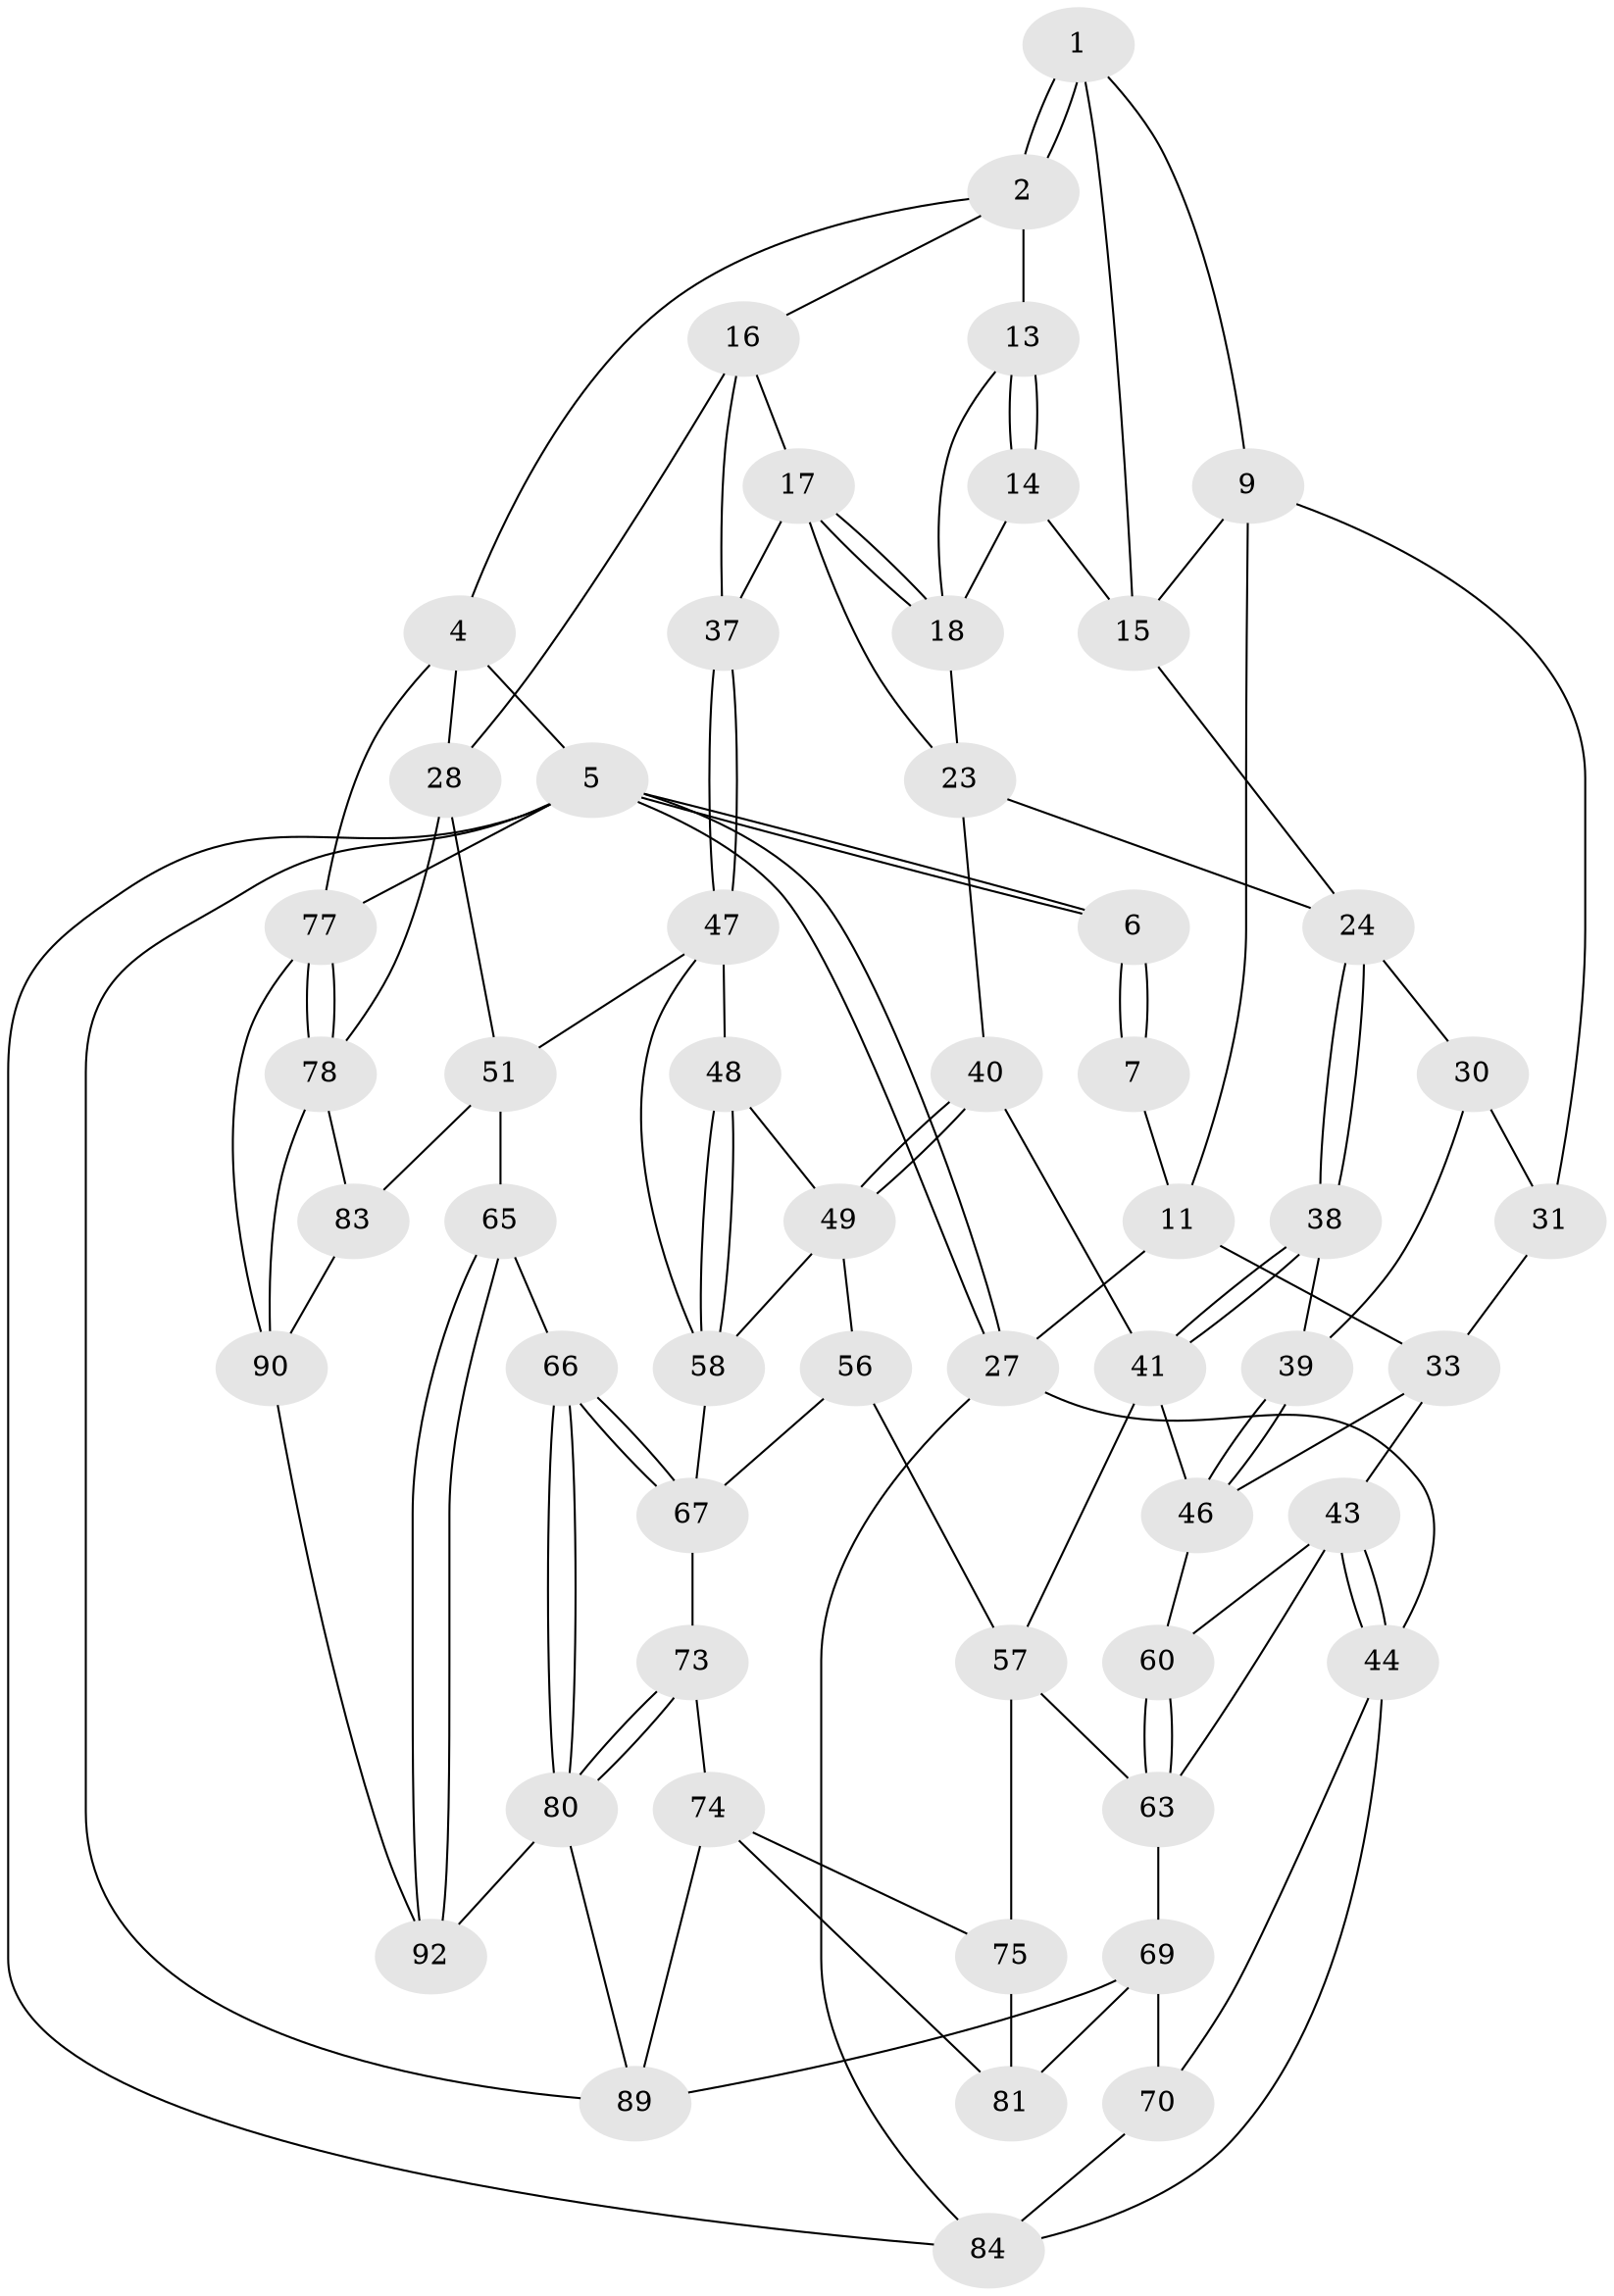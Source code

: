 // original degree distribution, {3: 0.02127659574468085, 5: 0.6170212765957447, 6: 0.1702127659574468, 4: 0.19148936170212766}
// Generated by graph-tools (version 1.1) at 2025/11/02/27/25 16:11:56]
// undirected, 55 vertices, 118 edges
graph export_dot {
graph [start="1"]
  node [color=gray90,style=filled];
  1 [pos="+0.2890927635995886+0",super="+8"];
  2 [pos="+0.5731695684673743+0",super="+3"];
  4 [pos="+1+0"];
  5 [pos="+0+0",super="+94"];
  6 [pos="+0+0"];
  7 [pos="+0+0",super="+12"];
  9 [pos="+0.1599369011797076+0.1481029817211368",super="+10"];
  11 [pos="+0.11488033044990374+0.20682745372568784",super="+26"];
  13 [pos="+0.546521867313087+0",super="+19"];
  14 [pos="+0.4050750479075608+0.1777131713322368",super="+21"];
  15 [pos="+0.33855716748669606+0.0990488136986892",super="+20"];
  16 [pos="+0.8931222978300782+0",super="+29"];
  17 [pos="+0.6062160246160888+0.29451911820701493",super="+35"];
  18 [pos="+0.5458576407770356+0.263584584099331",super="+22"];
  23 [pos="+0.3869012179238894+0.3125002217152172",super="+36"];
  24 [pos="+0.37219603093700043+0.31732022836085416",super="+25"];
  27 [pos="+0+0.2977388362115494",super="+45"];
  28 [pos="+1+0.5048313951353912",super="+50"];
  30 [pos="+0.25571321937081104+0.28919788298546756",super="+34"];
  31 [pos="+0.16043776155543124+0.24217249661044948",super="+32"];
  33 [pos="+0.10126687265224682+0.4497137511791937",super="+42"];
  37 [pos="+0.7274485257490085+0.4108848781875383"];
  38 [pos="+0.3559133095699381+0.3817530279014533"];
  39 [pos="+0.2523196854679847+0.4774854515254089"];
  40 [pos="+0.49981708831479005+0.5336446469756359"];
  41 [pos="+0.4402986916900764+0.5139189535149405",super="+53"];
  43 [pos="+0.0677447361299728+0.6251583382779334",super="+61"];
  44 [pos="+0.007335009696251084+0.6463658193320925",super="+71"];
  46 [pos="+0.26049279477769993+0.5297954660336797",super="+54"];
  47 [pos="+0.7109443163842618+0.534824475420721",super="+52"];
  48 [pos="+0.6192607192504497+0.5939270073891086"];
  49 [pos="+0.5024606907252434+0.5433213350874344",super="+55"];
  51 [pos="+0.7749607461360374+0.6355072778565061",super="+64"];
  56 [pos="+0.4567731597423094+0.6771880535464468"];
  57 [pos="+0.4327168920337502+0.6866373082772423",super="+62"];
  58 [pos="+0.63919684647936+0.6882294128254293",super="+59"];
  60 [pos="+0.2780026426355131+0.6072286834012475"];
  63 [pos="+0.2885848740326628+0.711694800131163",super="+68"];
  65 [pos="+0.7583313716270993+0.8406439217918356"];
  66 [pos="+0.6822529056295207+0.8362399642119134"];
  67 [pos="+0.6379953209678983+0.7243940896775458",super="+72"];
  69 [pos="+0.20039442863193468+0.8406123404312582",super="+82"];
  70 [pos="+0.16011318600126317+0.8326615840910594"];
  73 [pos="+0.5289050572173534+0.834584131404466"];
  74 [pos="+0.4541188627415441+0.8570557974156032",super="+87"];
  75 [pos="+0.4431145431368418+0.8518062004751763",super="+76"];
  77 [pos="+1+1"];
  78 [pos="+1+0.7572076391149659",super="+79"];
  80 [pos="+0.6259276798443667+0.8737530246540743",super="+88"];
  81 [pos="+0.2746728541642284+0.8816658969669421",super="+86"];
  83 [pos="+0.806839170184718+0.8199977363201093"];
  84 [pos="+0+1",super="+85"];
  89 [pos="+0.49937444586580776+1",super="+93"];
  90 [pos="+0.8933961265350272+0.8665861350743176",super="+91"];
  92 [pos="+0.8951991688134033+1"];
  1 -- 2;
  1 -- 2;
  1 -- 9;
  1 -- 15;
  2 -- 13;
  2 -- 16;
  2 -- 4;
  4 -- 5;
  4 -- 28;
  4 -- 77;
  5 -- 6;
  5 -- 6;
  5 -- 27;
  5 -- 27;
  5 -- 77;
  5 -- 84;
  5 -- 89;
  6 -- 7 [weight=2];
  6 -- 7;
  7 -- 11;
  9 -- 15;
  9 -- 11;
  9 -- 31;
  11 -- 27;
  11 -- 33;
  13 -- 14 [weight=2];
  13 -- 14;
  13 -- 18;
  14 -- 15;
  14 -- 18;
  15 -- 24;
  16 -- 17;
  16 -- 28;
  16 -- 37;
  17 -- 18;
  17 -- 18;
  17 -- 37;
  17 -- 23;
  18 -- 23;
  23 -- 24;
  23 -- 40;
  24 -- 38;
  24 -- 38;
  24 -- 30;
  27 -- 44;
  27 -- 84;
  28 -- 51;
  28 -- 78;
  30 -- 31 [weight=2];
  30 -- 39;
  31 -- 33;
  33 -- 43;
  33 -- 46;
  37 -- 47;
  37 -- 47;
  38 -- 39;
  38 -- 41;
  38 -- 41;
  39 -- 46;
  39 -- 46;
  40 -- 41;
  40 -- 49;
  40 -- 49;
  41 -- 57;
  41 -- 46;
  43 -- 44;
  43 -- 44;
  43 -- 60;
  43 -- 63;
  44 -- 70;
  44 -- 84;
  46 -- 60;
  47 -- 48;
  47 -- 58;
  47 -- 51;
  48 -- 49;
  48 -- 58;
  48 -- 58;
  49 -- 56;
  49 -- 58;
  51 -- 65;
  51 -- 83;
  56 -- 57;
  56 -- 67;
  57 -- 63;
  57 -- 75;
  58 -- 67;
  60 -- 63;
  60 -- 63;
  63 -- 69;
  65 -- 66;
  65 -- 92;
  65 -- 92;
  66 -- 67;
  66 -- 67;
  66 -- 80;
  66 -- 80;
  67 -- 73;
  69 -- 70;
  69 -- 81;
  69 -- 89;
  70 -- 84;
  73 -- 74;
  73 -- 80;
  73 -- 80;
  74 -- 75;
  74 -- 89;
  74 -- 81;
  75 -- 81 [weight=2];
  77 -- 78;
  77 -- 78;
  77 -- 90;
  78 -- 90;
  78 -- 83;
  80 -- 89;
  80 -- 92;
  83 -- 90;
  90 -- 92;
}
